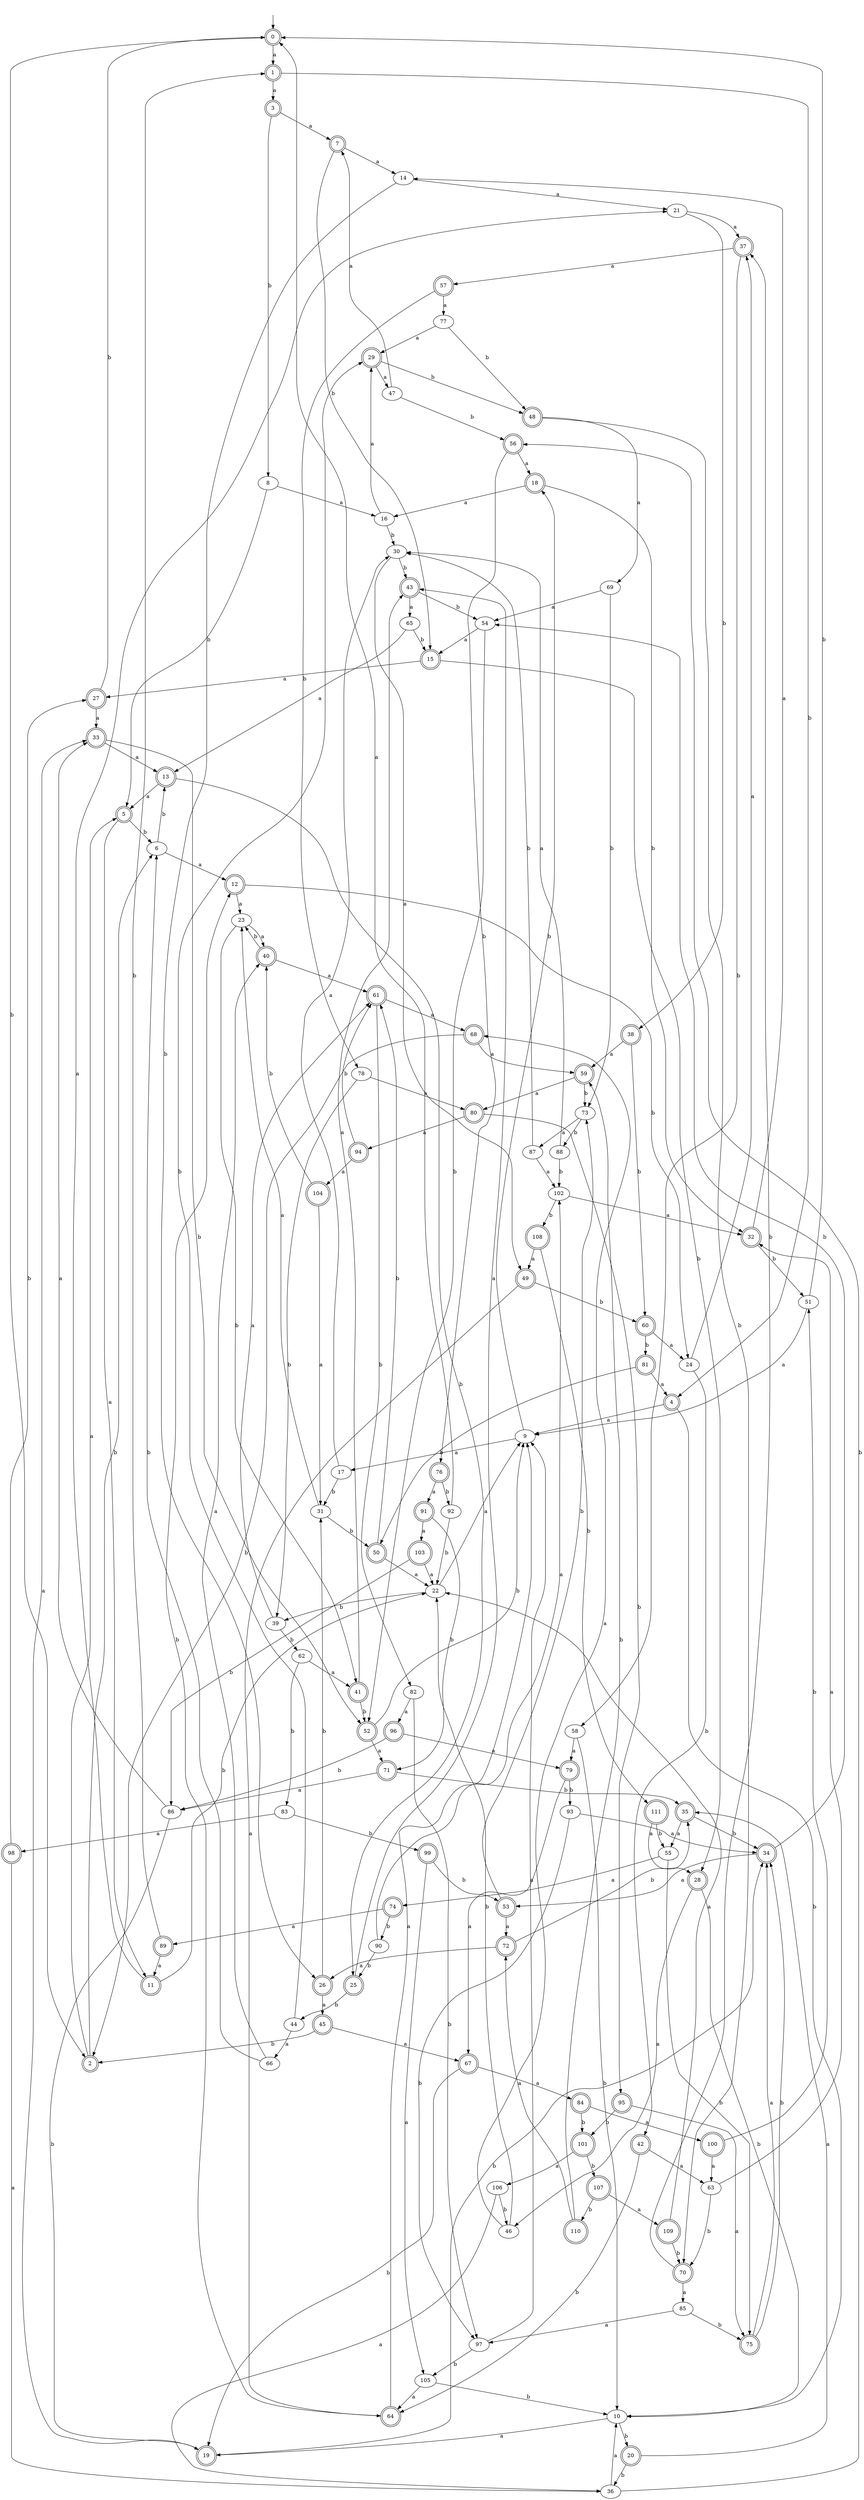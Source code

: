 digraph RandomDFA {
  __start0 [label="", shape=none];
  __start0 -> 0 [label=""];
  0 [shape=circle] [shape=doublecircle]
  0 -> 1 [label="a"]
  0 -> 2 [label="b"]
  1 [shape=doublecircle]
  1 -> 3 [label="a"]
  1 -> 4 [label="b"]
  2 [shape=doublecircle]
  2 -> 5 [label="a"]
  2 -> 6 [label="b"]
  3 [shape=doublecircle]
  3 -> 7 [label="a"]
  3 -> 8 [label="b"]
  4 [shape=doublecircle]
  4 -> 9 [label="a"]
  4 -> 10 [label="b"]
  5 [shape=doublecircle]
  5 -> 11 [label="a"]
  5 -> 6 [label="b"]
  6
  6 -> 12 [label="a"]
  6 -> 13 [label="b"]
  7 [shape=doublecircle]
  7 -> 14 [label="a"]
  7 -> 15 [label="b"]
  8
  8 -> 16 [label="a"]
  8 -> 5 [label="b"]
  9
  9 -> 17 [label="a"]
  9 -> 18 [label="b"]
  10
  10 -> 19 [label="a"]
  10 -> 20 [label="b"]
  11 [shape=doublecircle]
  11 -> 21 [label="a"]
  11 -> 22 [label="b"]
  12 [shape=doublecircle]
  12 -> 23 [label="a"]
  12 -> 24 [label="b"]
  13 [shape=doublecircle]
  13 -> 5 [label="a"]
  13 -> 25 [label="b"]
  14
  14 -> 21 [label="a"]
  14 -> 26 [label="b"]
  15 [shape=doublecircle]
  15 -> 27 [label="a"]
  15 -> 28 [label="b"]
  16
  16 -> 29 [label="a"]
  16 -> 30 [label="b"]
  17
  17 -> 30 [label="a"]
  17 -> 31 [label="b"]
  18 [shape=doublecircle]
  18 -> 16 [label="a"]
  18 -> 32 [label="b"]
  19 [shape=doublecircle]
  19 -> 33 [label="a"]
  19 -> 34 [label="b"]
  20 [shape=doublecircle]
  20 -> 35 [label="a"]
  20 -> 36 [label="b"]
  21
  21 -> 37 [label="a"]
  21 -> 38 [label="b"]
  22
  22 -> 9 [label="a"]
  22 -> 39 [label="b"]
  23
  23 -> 40 [label="a"]
  23 -> 41 [label="b"]
  24
  24 -> 37 [label="a"]
  24 -> 42 [label="b"]
  25 [shape=doublecircle]
  25 -> 43 [label="a"]
  25 -> 44 [label="b"]
  26 [shape=doublecircle]
  26 -> 45 [label="a"]
  26 -> 31 [label="b"]
  27 [shape=doublecircle]
  27 -> 33 [label="a"]
  27 -> 0 [label="b"]
  28 [shape=doublecircle]
  28 -> 46 [label="a"]
  28 -> 10 [label="b"]
  29 [shape=doublecircle]
  29 -> 47 [label="a"]
  29 -> 48 [label="b"]
  30
  30 -> 49 [label="a"]
  30 -> 43 [label="b"]
  31
  31 -> 23 [label="a"]
  31 -> 50 [label="b"]
  32 [shape=doublecircle]
  32 -> 14 [label="a"]
  32 -> 51 [label="b"]
  33 [shape=doublecircle]
  33 -> 13 [label="a"]
  33 -> 52 [label="b"]
  34 [shape=doublecircle]
  34 -> 53 [label="a"]
  34 -> 54 [label="b"]
  35 [shape=doublecircle]
  35 -> 55 [label="a"]
  35 -> 34 [label="b"]
  36
  36 -> 10 [label="a"]
  36 -> 56 [label="b"]
  37 [shape=doublecircle]
  37 -> 57 [label="a"]
  37 -> 58 [label="b"]
  38 [shape=doublecircle]
  38 -> 59 [label="a"]
  38 -> 60 [label="b"]
  39
  39 -> 61 [label="a"]
  39 -> 62 [label="b"]
  40 [shape=doublecircle]
  40 -> 61 [label="a"]
  40 -> 23 [label="b"]
  41 [shape=doublecircle]
  41 -> 43 [label="a"]
  41 -> 52 [label="b"]
  42 [shape=doublecircle]
  42 -> 63 [label="a"]
  42 -> 64 [label="b"]
  43 [shape=doublecircle]
  43 -> 65 [label="a"]
  43 -> 54 [label="b"]
  44
  44 -> 66 [label="a"]
  44 -> 29 [label="b"]
  45 [shape=doublecircle]
  45 -> 67 [label="a"]
  45 -> 2 [label="b"]
  46
  46 -> 68 [label="a"]
  46 -> 22 [label="b"]
  47
  47 -> 7 [label="a"]
  47 -> 56 [label="b"]
  48 [shape=doublecircle]
  48 -> 69 [label="a"]
  48 -> 70 [label="b"]
  49 [shape=doublecircle]
  49 -> 64 [label="a"]
  49 -> 60 [label="b"]
  50 [shape=doublecircle]
  50 -> 22 [label="a"]
  50 -> 61 [label="b"]
  51
  51 -> 9 [label="a"]
  51 -> 0 [label="b"]
  52 [shape=doublecircle]
  52 -> 71 [label="a"]
  52 -> 9 [label="b"]
  53 [shape=doublecircle]
  53 -> 72 [label="a"]
  53 -> 73 [label="b"]
  54
  54 -> 15 [label="a"]
  54 -> 52 [label="b"]
  55
  55 -> 74 [label="a"]
  55 -> 75 [label="b"]
  56 [shape=doublecircle]
  56 -> 18 [label="a"]
  56 -> 76 [label="b"]
  57 [shape=doublecircle]
  57 -> 77 [label="a"]
  57 -> 78 [label="b"]
  58
  58 -> 79 [label="a"]
  58 -> 10 [label="b"]
  59 [shape=doublecircle]
  59 -> 80 [label="a"]
  59 -> 73 [label="b"]
  60 [shape=doublecircle]
  60 -> 24 [label="a"]
  60 -> 81 [label="b"]
  61 [shape=doublecircle]
  61 -> 68 [label="a"]
  61 -> 82 [label="b"]
  62
  62 -> 41 [label="a"]
  62 -> 83 [label="b"]
  63
  63 -> 32 [label="a"]
  63 -> 70 [label="b"]
  64 [shape=doublecircle]
  64 -> 9 [label="a"]
  64 -> 12 [label="b"]
  65
  65 -> 13 [label="a"]
  65 -> 15 [label="b"]
  66
  66 -> 40 [label="a"]
  66 -> 6 [label="b"]
  67 [shape=doublecircle]
  67 -> 84 [label="a"]
  67 -> 19 [label="b"]
  68 [shape=doublecircle]
  68 -> 59 [label="a"]
  68 -> 2 [label="b"]
  69
  69 -> 54 [label="a"]
  69 -> 73 [label="b"]
  70 [shape=doublecircle]
  70 -> 85 [label="a"]
  70 -> 37 [label="b"]
  71 [shape=doublecircle]
  71 -> 86 [label="a"]
  71 -> 35 [label="b"]
  72 [shape=doublecircle]
  72 -> 26 [label="a"]
  72 -> 35 [label="b"]
  73
  73 -> 87 [label="a"]
  73 -> 88 [label="b"]
  74 [shape=doublecircle]
  74 -> 89 [label="a"]
  74 -> 90 [label="b"]
  75 [shape=doublecircle]
  75 -> 34 [label="a"]
  75 -> 34 [label="b"]
  76 [shape=doublecircle]
  76 -> 91 [label="a"]
  76 -> 92 [label="b"]
  77
  77 -> 29 [label="a"]
  77 -> 48 [label="b"]
  78
  78 -> 80 [label="a"]
  78 -> 39 [label="b"]
  79 [shape=doublecircle]
  79 -> 67 [label="a"]
  79 -> 93 [label="b"]
  80 [shape=doublecircle]
  80 -> 94 [label="a"]
  80 -> 95 [label="b"]
  81 [shape=doublecircle]
  81 -> 4 [label="a"]
  81 -> 50 [label="b"]
  82
  82 -> 96 [label="a"]
  82 -> 97 [label="b"]
  83
  83 -> 98 [label="a"]
  83 -> 99 [label="b"]
  84 [shape=doublecircle]
  84 -> 100 [label="a"]
  84 -> 101 [label="b"]
  85
  85 -> 97 [label="a"]
  85 -> 75 [label="b"]
  86
  86 -> 33 [label="a"]
  86 -> 19 [label="b"]
  87
  87 -> 102 [label="a"]
  87 -> 30 [label="b"]
  88
  88 -> 30 [label="a"]
  88 -> 102 [label="b"]
  89 [shape=doublecircle]
  89 -> 11 [label="a"]
  89 -> 1 [label="b"]
  90
  90 -> 102 [label="a"]
  90 -> 25 [label="b"]
  91 [shape=doublecircle]
  91 -> 103 [label="a"]
  91 -> 71 [label="b"]
  92
  92 -> 0 [label="a"]
  92 -> 22 [label="b"]
  93
  93 -> 34 [label="a"]
  93 -> 97 [label="b"]
  94 [shape=doublecircle]
  94 -> 104 [label="a"]
  94 -> 61 [label="b"]
  95 [shape=doublecircle]
  95 -> 75 [label="a"]
  95 -> 101 [label="b"]
  96 [shape=doublecircle]
  96 -> 79 [label="a"]
  96 -> 86 [label="b"]
  97
  97 -> 9 [label="a"]
  97 -> 105 [label="b"]
  98 [shape=doublecircle]
  98 -> 36 [label="a"]
  98 -> 27 [label="b"]
  99 [shape=doublecircle]
  99 -> 105 [label="a"]
  99 -> 53 [label="b"]
  100 [shape=doublecircle]
  100 -> 63 [label="a"]
  100 -> 51 [label="b"]
  101 [shape=doublecircle]
  101 -> 106 [label="a"]
  101 -> 107 [label="b"]
  102
  102 -> 32 [label="a"]
  102 -> 108 [label="b"]
  103 [shape=doublecircle]
  103 -> 22 [label="a"]
  103 -> 86 [label="b"]
  104 [shape=doublecircle]
  104 -> 31 [label="a"]
  104 -> 40 [label="b"]
  105
  105 -> 64 [label="a"]
  105 -> 10 [label="b"]
  106
  106 -> 36 [label="a"]
  106 -> 46 [label="b"]
  107 [shape=doublecircle]
  107 -> 109 [label="a"]
  107 -> 110 [label="b"]
  108 [shape=doublecircle]
  108 -> 49 [label="a"]
  108 -> 111 [label="b"]
  109 [shape=doublecircle]
  109 -> 22 [label="a"]
  109 -> 70 [label="b"]
  110 [shape=doublecircle]
  110 -> 72 [label="a"]
  110 -> 59 [label="b"]
  111 [shape=doublecircle]
  111 -> 28 [label="a"]
  111 -> 55 [label="b"]
}
